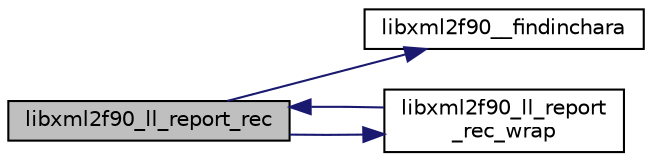 digraph "libxml2f90_ll_report_rec"
{
 // LATEX_PDF_SIZE
  edge [fontname="Helvetica",fontsize="10",labelfontname="Helvetica",labelfontsize="10"];
  node [fontname="Helvetica",fontsize="10",shape=record];
  rankdir="LR";
  Node1 [label="libxml2f90_ll_report_rec",height=0.2,width=0.4,color="black", fillcolor="grey75", style="filled", fontcolor="black",tooltip=" "];
  Node1 -> Node2 [color="midnightblue",fontsize="10",style="solid"];
  Node2 [label="libxml2f90__findinchara",height=0.2,width=0.4,color="black", fillcolor="white", style="filled",URL="$libxml2f90_8f90__pp_8f90.html#a32693bbc0bcd62439a95f4e0a2d4da6d",tooltip=" "];
  Node1 -> Node3 [color="midnightblue",fontsize="10",style="solid"];
  Node3 [label="libxml2f90_ll_report\l_rec_wrap",height=0.2,width=0.4,color="black", fillcolor="white", style="filled",URL="$libxml2f90_8f90__pp_8f90.html#a28a752e7ce32533dddc2d0b839488284",tooltip=" "];
  Node3 -> Node1 [color="midnightblue",fontsize="10",style="solid"];
}
